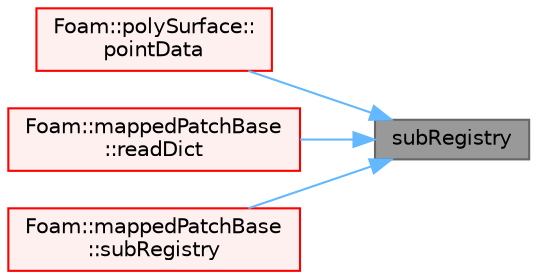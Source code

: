 digraph "subRegistry"
{
 // LATEX_PDF_SIZE
  bgcolor="transparent";
  edge [fontname=Helvetica,fontsize=10,labelfontname=Helvetica,labelfontsize=10];
  node [fontname=Helvetica,fontsize=10,shape=box,height=0.2,width=0.4];
  rankdir="RL";
  Node1 [id="Node000001",label="subRegistry",height=0.2,width=0.4,color="gray40", fillcolor="grey60", style="filled", fontcolor="black",tooltip=" "];
  Node1 -> Node2 [id="edge1_Node000001_Node000002",dir="back",color="steelblue1",style="solid",tooltip=" "];
  Node2 [id="Node000002",label="Foam::polySurface::\lpointData",height=0.2,width=0.4,color="red", fillcolor="#FFF0F0", style="filled",URL="$classFoam_1_1polySurface.html#a7ad39fda3152303c38a7c80e4ed0161b",tooltip=" "];
  Node1 -> Node4 [id="edge2_Node000001_Node000004",dir="back",color="steelblue1",style="solid",tooltip=" "];
  Node4 [id="Node000004",label="Foam::mappedPatchBase\l::readDict",height=0.2,width=0.4,color="red", fillcolor="#FFF0F0", style="filled",URL="$classFoam_1_1mappedPatchBase.html#a44eef6eb0760216ffae36f476c9b09dc",tooltip=" "];
  Node1 -> Node6 [id="edge3_Node000001_Node000006",dir="back",color="steelblue1",style="solid",tooltip=" "];
  Node6 [id="Node000006",label="Foam::mappedPatchBase\l::subRegistry",height=0.2,width=0.4,color="red", fillcolor="#FFF0F0", style="filled",URL="$classFoam_1_1mappedPatchBase.html#a1da16135eea2b1e37d75d1b1337584d5",tooltip=" "];
}
